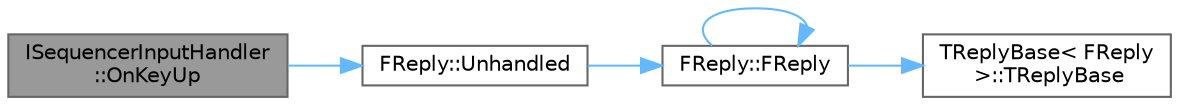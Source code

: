 digraph "ISequencerInputHandler::OnKeyUp"
{
 // INTERACTIVE_SVG=YES
 // LATEX_PDF_SIZE
  bgcolor="transparent";
  edge [fontname=Helvetica,fontsize=10,labelfontname=Helvetica,labelfontsize=10];
  node [fontname=Helvetica,fontsize=10,shape=box,height=0.2,width=0.4];
  rankdir="LR";
  Node1 [id="Node000001",label="ISequencerInputHandler\l::OnKeyUp",height=0.2,width=0.4,color="gray40", fillcolor="grey60", style="filled", fontcolor="black",tooltip=" "];
  Node1 -> Node2 [id="edge1_Node000001_Node000002",color="steelblue1",style="solid",tooltip=" "];
  Node2 [id="Node000002",label="FReply::Unhandled",height=0.2,width=0.4,color="grey40", fillcolor="white", style="filled",URL="$d1/d93/classFReply.html#aade9ec10b96ca5b6c514b7b6bccf30eb",tooltip="An event should return a FReply::Unhandled() to let the system know that an event was unhandled."];
  Node2 -> Node3 [id="edge2_Node000002_Node000003",color="steelblue1",style="solid",tooltip=" "];
  Node3 [id="Node000003",label="FReply::FReply",height=0.2,width=0.4,color="grey40", fillcolor="white", style="filled",URL="$d1/d93/classFReply.html#a17b023666800ff427736ba11b538812d",tooltip="Hidden default constructor."];
  Node3 -> Node3 [id="edge3_Node000003_Node000003",color="steelblue1",style="solid",tooltip=" "];
  Node3 -> Node4 [id="edge4_Node000003_Node000004",color="steelblue1",style="solid",tooltip=" "];
  Node4 [id="Node000004",label="TReplyBase\< FReply\l \>::TReplyBase",height=0.2,width=0.4,color="grey40", fillcolor="white", style="filled",URL="$d9/dab/classTReplyBase.html#a1e9ad2234a336e01bf672bdb3ac91423",tooltip=" "];
}
